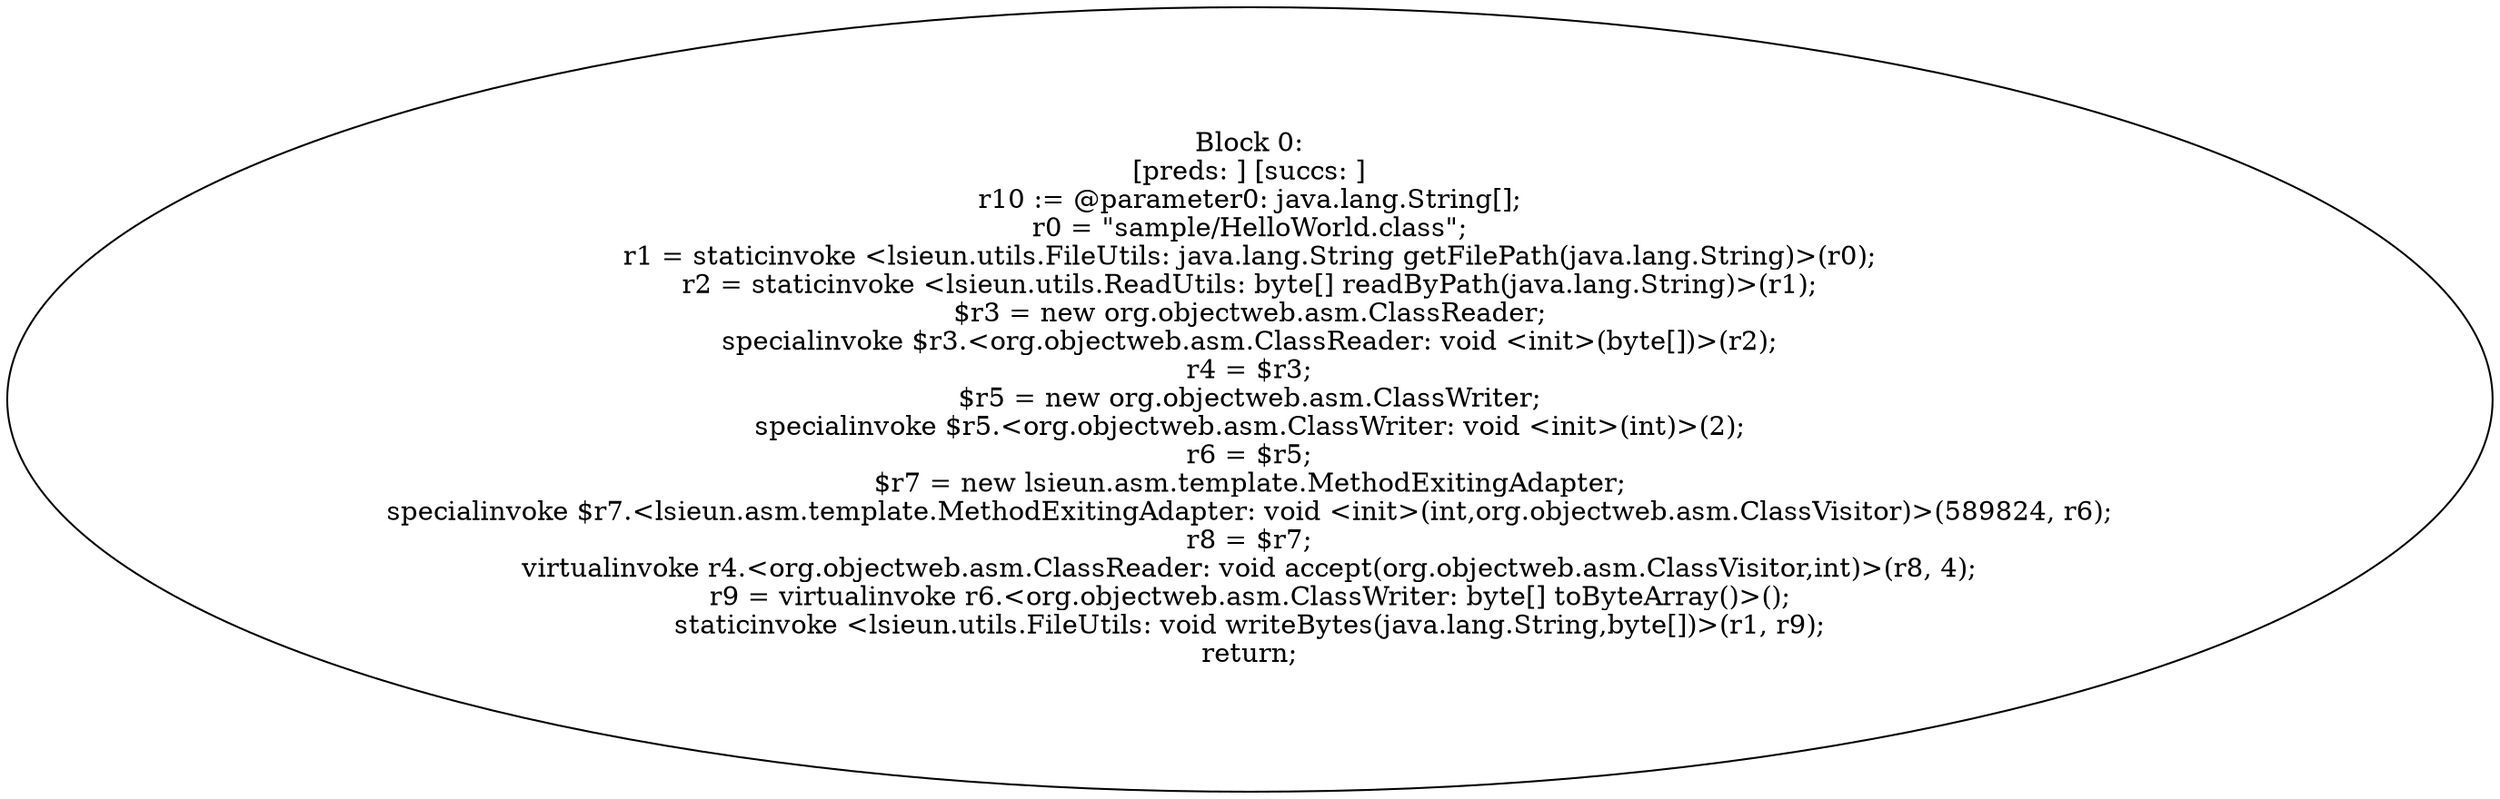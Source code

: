 digraph "unitGraph" {
    "Block 0:
[preds: ] [succs: ]
r10 := @parameter0: java.lang.String[];
r0 = \"sample/HelloWorld.class\";
r1 = staticinvoke <lsieun.utils.FileUtils: java.lang.String getFilePath(java.lang.String)>(r0);
r2 = staticinvoke <lsieun.utils.ReadUtils: byte[] readByPath(java.lang.String)>(r1);
$r3 = new org.objectweb.asm.ClassReader;
specialinvoke $r3.<org.objectweb.asm.ClassReader: void <init>(byte[])>(r2);
r4 = $r3;
$r5 = new org.objectweb.asm.ClassWriter;
specialinvoke $r5.<org.objectweb.asm.ClassWriter: void <init>(int)>(2);
r6 = $r5;
$r7 = new lsieun.asm.template.MethodExitingAdapter;
specialinvoke $r7.<lsieun.asm.template.MethodExitingAdapter: void <init>(int,org.objectweb.asm.ClassVisitor)>(589824, r6);
r8 = $r7;
virtualinvoke r4.<org.objectweb.asm.ClassReader: void accept(org.objectweb.asm.ClassVisitor,int)>(r8, 4);
r9 = virtualinvoke r6.<org.objectweb.asm.ClassWriter: byte[] toByteArray()>();
staticinvoke <lsieun.utils.FileUtils: void writeBytes(java.lang.String,byte[])>(r1, r9);
return;
"
}
